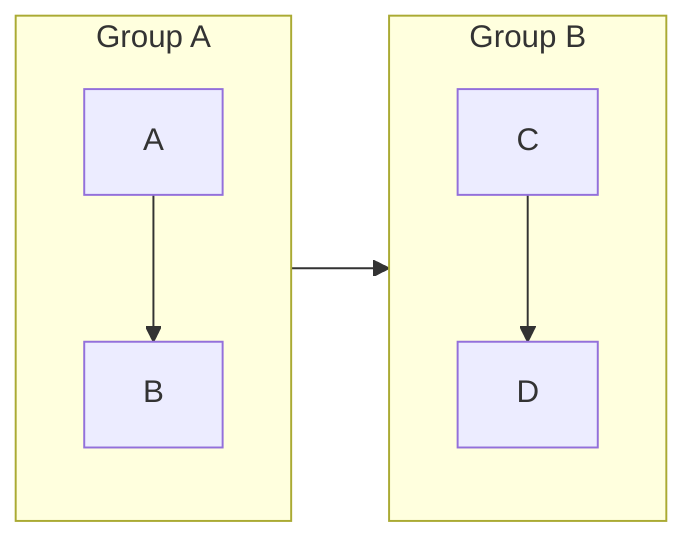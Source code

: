 flowchart LR
  subgraph A1[Group A]
    A --> B
  end
  subgraph B1[Group B]
    C --> D
  end
  A1 --> B1